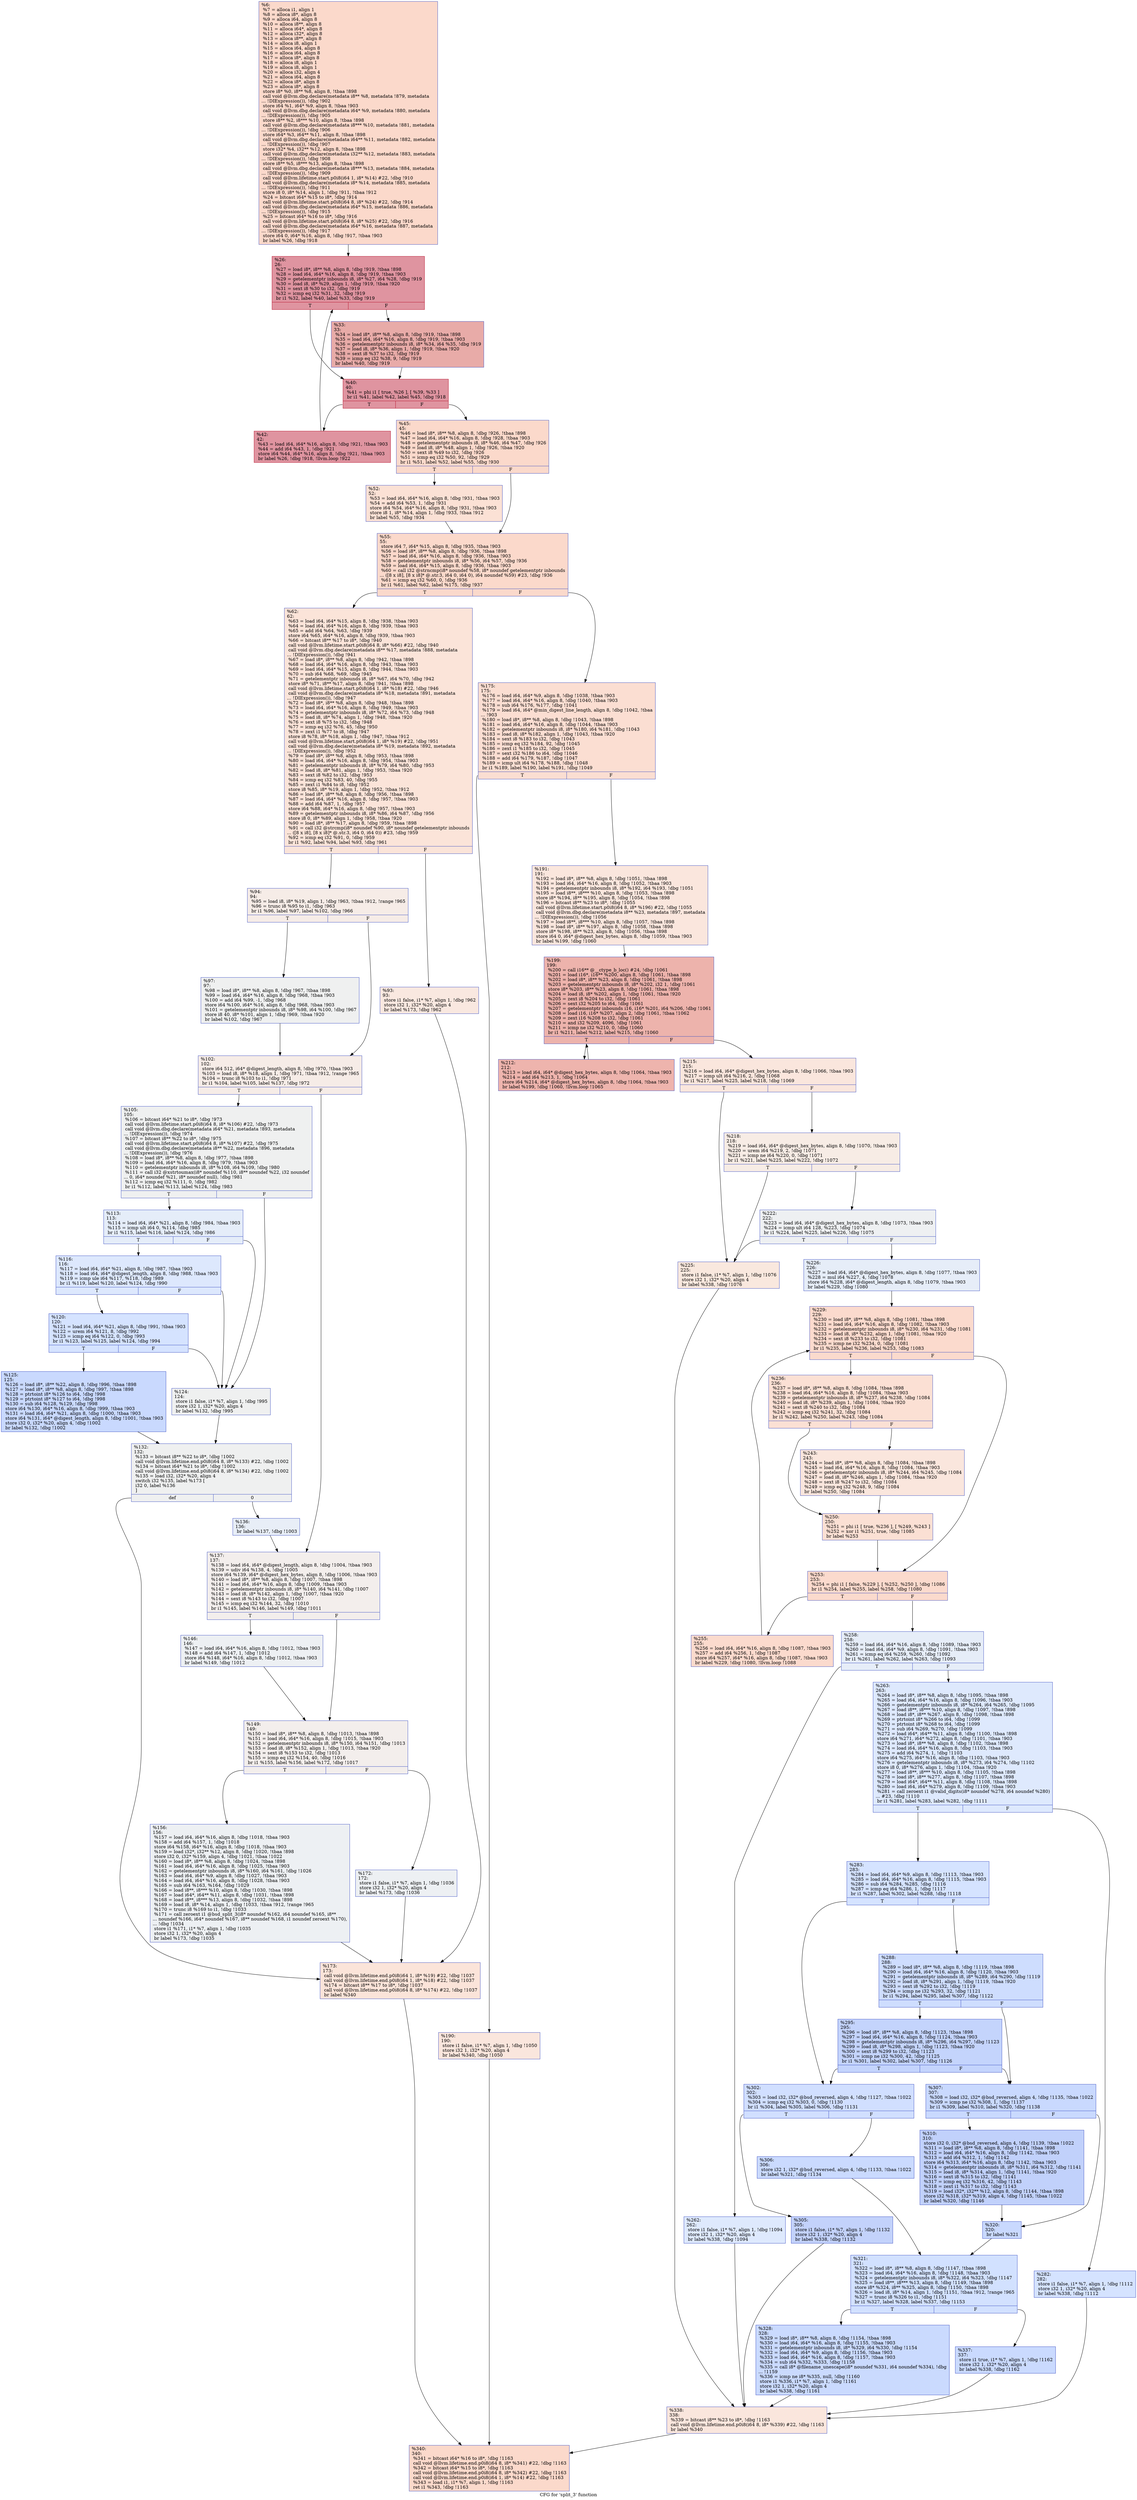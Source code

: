 digraph "CFG for 'split_3' function" {
	label="CFG for 'split_3' function";

	Node0x124ccd0 [shape=record,color="#3d50c3ff", style=filled, fillcolor="#f7a88970",label="{%6:\l  %7 = alloca i1, align 1\l  %8 = alloca i8*, align 8\l  %9 = alloca i64, align 8\l  %10 = alloca i8**, align 8\l  %11 = alloca i64*, align 8\l  %12 = alloca i32*, align 8\l  %13 = alloca i8**, align 8\l  %14 = alloca i8, align 1\l  %15 = alloca i64, align 8\l  %16 = alloca i64, align 8\l  %17 = alloca i8*, align 8\l  %18 = alloca i8, align 1\l  %19 = alloca i8, align 1\l  %20 = alloca i32, align 4\l  %21 = alloca i64, align 8\l  %22 = alloca i8*, align 8\l  %23 = alloca i8*, align 8\l  store i8* %0, i8** %8, align 8, !tbaa !898\l  call void @llvm.dbg.declare(metadata i8** %8, metadata !879, metadata\l... !DIExpression()), !dbg !902\l  store i64 %1, i64* %9, align 8, !tbaa !903\l  call void @llvm.dbg.declare(metadata i64* %9, metadata !880, metadata\l... !DIExpression()), !dbg !905\l  store i8** %2, i8*** %10, align 8, !tbaa !898\l  call void @llvm.dbg.declare(metadata i8*** %10, metadata !881, metadata\l... !DIExpression()), !dbg !906\l  store i64* %3, i64** %11, align 8, !tbaa !898\l  call void @llvm.dbg.declare(metadata i64** %11, metadata !882, metadata\l... !DIExpression()), !dbg !907\l  store i32* %4, i32** %12, align 8, !tbaa !898\l  call void @llvm.dbg.declare(metadata i32** %12, metadata !883, metadata\l... !DIExpression()), !dbg !908\l  store i8** %5, i8*** %13, align 8, !tbaa !898\l  call void @llvm.dbg.declare(metadata i8*** %13, metadata !884, metadata\l... !DIExpression()), !dbg !909\l  call void @llvm.lifetime.start.p0i8(i64 1, i8* %14) #22, !dbg !910\l  call void @llvm.dbg.declare(metadata i8* %14, metadata !885, metadata\l... !DIExpression()), !dbg !911\l  store i8 0, i8* %14, align 1, !dbg !911, !tbaa !912\l  %24 = bitcast i64* %15 to i8*, !dbg !914\l  call void @llvm.lifetime.start.p0i8(i64 8, i8* %24) #22, !dbg !914\l  call void @llvm.dbg.declare(metadata i64* %15, metadata !886, metadata\l... !DIExpression()), !dbg !915\l  %25 = bitcast i64* %16 to i8*, !dbg !916\l  call void @llvm.lifetime.start.p0i8(i64 8, i8* %25) #22, !dbg !916\l  call void @llvm.dbg.declare(metadata i64* %16, metadata !887, metadata\l... !DIExpression()), !dbg !917\l  store i64 0, i64* %16, align 8, !dbg !917, !tbaa !903\l  br label %26, !dbg !918\l}"];
	Node0x124ccd0 -> Node0x124cf50;
	Node0x124cf50 [shape=record,color="#b70d28ff", style=filled, fillcolor="#b70d2870",label="{%26:\l26:                                               \l  %27 = load i8*, i8** %8, align 8, !dbg !919, !tbaa !898\l  %28 = load i64, i64* %16, align 8, !dbg !919, !tbaa !903\l  %29 = getelementptr inbounds i8, i8* %27, i64 %28, !dbg !919\l  %30 = load i8, i8* %29, align 1, !dbg !919, !tbaa !920\l  %31 = sext i8 %30 to i32, !dbg !919\l  %32 = icmp eq i32 %31, 32, !dbg !919\l  br i1 %32, label %40, label %33, !dbg !919\l|{<s0>T|<s1>F}}"];
	Node0x124cf50:s0 -> Node0x124cff0;
	Node0x124cf50:s1 -> Node0x124cfa0;
	Node0x124cfa0 [shape=record,color="#3d50c3ff", style=filled, fillcolor="#cc403a70",label="{%33:\l33:                                               \l  %34 = load i8*, i8** %8, align 8, !dbg !919, !tbaa !898\l  %35 = load i64, i64* %16, align 8, !dbg !919, !tbaa !903\l  %36 = getelementptr inbounds i8, i8* %34, i64 %35, !dbg !919\l  %37 = load i8, i8* %36, align 1, !dbg !919, !tbaa !920\l  %38 = sext i8 %37 to i32, !dbg !919\l  %39 = icmp eq i32 %38, 9, !dbg !919\l  br label %40, !dbg !919\l}"];
	Node0x124cfa0 -> Node0x124cff0;
	Node0x124cff0 [shape=record,color="#b70d28ff", style=filled, fillcolor="#b70d2870",label="{%40:\l40:                                               \l  %41 = phi i1 [ true, %26 ], [ %39, %33 ]\l  br i1 %41, label %42, label %45, !dbg !918\l|{<s0>T|<s1>F}}"];
	Node0x124cff0:s0 -> Node0x124d040;
	Node0x124cff0:s1 -> Node0x124d090;
	Node0x124d040 [shape=record,color="#b70d28ff", style=filled, fillcolor="#b70d2870",label="{%42:\l42:                                               \l  %43 = load i64, i64* %16, align 8, !dbg !921, !tbaa !903\l  %44 = add i64 %43, 1, !dbg !921\l  store i64 %44, i64* %16, align 8, !dbg !921, !tbaa !903\l  br label %26, !dbg !918, !llvm.loop !922\l}"];
	Node0x124d040 -> Node0x124cf50;
	Node0x124d090 [shape=record,color="#3d50c3ff", style=filled, fillcolor="#f7a88970",label="{%45:\l45:                                               \l  %46 = load i8*, i8** %8, align 8, !dbg !926, !tbaa !898\l  %47 = load i64, i64* %16, align 8, !dbg !928, !tbaa !903\l  %48 = getelementptr inbounds i8, i8* %46, i64 %47, !dbg !926\l  %49 = load i8, i8* %48, align 1, !dbg !926, !tbaa !920\l  %50 = sext i8 %49 to i32, !dbg !926\l  %51 = icmp eq i32 %50, 92, !dbg !929\l  br i1 %51, label %52, label %55, !dbg !930\l|{<s0>T|<s1>F}}"];
	Node0x124d090:s0 -> Node0x124d0e0;
	Node0x124d090:s1 -> Node0x124d130;
	Node0x124d0e0 [shape=record,color="#3d50c3ff", style=filled, fillcolor="#f7bca170",label="{%52:\l52:                                               \l  %53 = load i64, i64* %16, align 8, !dbg !931, !tbaa !903\l  %54 = add i64 %53, 1, !dbg !931\l  store i64 %54, i64* %16, align 8, !dbg !931, !tbaa !903\l  store i8 1, i8* %14, align 1, !dbg !933, !tbaa !912\l  br label %55, !dbg !934\l}"];
	Node0x124d0e0 -> Node0x124d130;
	Node0x124d130 [shape=record,color="#3d50c3ff", style=filled, fillcolor="#f7a88970",label="{%55:\l55:                                               \l  store i64 7, i64* %15, align 8, !dbg !935, !tbaa !903\l  %56 = load i8*, i8** %8, align 8, !dbg !936, !tbaa !898\l  %57 = load i64, i64* %16, align 8, !dbg !936, !tbaa !903\l  %58 = getelementptr inbounds i8, i8* %56, i64 %57, !dbg !936\l  %59 = load i64, i64* %15, align 8, !dbg !936, !tbaa !903\l  %60 = call i32 @strncmp(i8* noundef %58, i8* noundef getelementptr inbounds\l... ([8 x i8], [8 x i8]* @.str.3, i64 0, i64 0), i64 noundef %59) #23, !dbg !936\l  %61 = icmp eq i32 %60, 0, !dbg !936\l  br i1 %61, label %62, label %175, !dbg !937\l|{<s0>T|<s1>F}}"];
	Node0x124d130:s0 -> Node0x124d180;
	Node0x124d130:s1 -> Node0x124d770;
	Node0x124d180 [shape=record,color="#3d50c3ff", style=filled, fillcolor="#f5c1a970",label="{%62:\l62:                                               \l  %63 = load i64, i64* %15, align 8, !dbg !938, !tbaa !903\l  %64 = load i64, i64* %16, align 8, !dbg !939, !tbaa !903\l  %65 = add i64 %64, %63, !dbg !939\l  store i64 %65, i64* %16, align 8, !dbg !939, !tbaa !903\l  %66 = bitcast i8** %17 to i8*, !dbg !940\l  call void @llvm.lifetime.start.p0i8(i64 8, i8* %66) #22, !dbg !940\l  call void @llvm.dbg.declare(metadata i8** %17, metadata !888, metadata\l... !DIExpression()), !dbg !941\l  %67 = load i8*, i8** %8, align 8, !dbg !942, !tbaa !898\l  %68 = load i64, i64* %16, align 8, !dbg !943, !tbaa !903\l  %69 = load i64, i64* %15, align 8, !dbg !944, !tbaa !903\l  %70 = sub i64 %68, %69, !dbg !945\l  %71 = getelementptr inbounds i8, i8* %67, i64 %70, !dbg !942\l  store i8* %71, i8** %17, align 8, !dbg !941, !tbaa !898\l  call void @llvm.lifetime.start.p0i8(i64 1, i8* %18) #22, !dbg !946\l  call void @llvm.dbg.declare(metadata i8* %18, metadata !891, metadata\l... !DIExpression()), !dbg !947\l  %72 = load i8*, i8** %8, align 8, !dbg !948, !tbaa !898\l  %73 = load i64, i64* %16, align 8, !dbg !949, !tbaa !903\l  %74 = getelementptr inbounds i8, i8* %72, i64 %73, !dbg !948\l  %75 = load i8, i8* %74, align 1, !dbg !948, !tbaa !920\l  %76 = sext i8 %75 to i32, !dbg !948\l  %77 = icmp eq i32 %76, 45, !dbg !950\l  %78 = zext i1 %77 to i8, !dbg !947\l  store i8 %78, i8* %18, align 1, !dbg !947, !tbaa !912\l  call void @llvm.lifetime.start.p0i8(i64 1, i8* %19) #22, !dbg !951\l  call void @llvm.dbg.declare(metadata i8* %19, metadata !892, metadata\l... !DIExpression()), !dbg !952\l  %79 = load i8*, i8** %8, align 8, !dbg !953, !tbaa !898\l  %80 = load i64, i64* %16, align 8, !dbg !954, !tbaa !903\l  %81 = getelementptr inbounds i8, i8* %79, i64 %80, !dbg !953\l  %82 = load i8, i8* %81, align 1, !dbg !953, !tbaa !920\l  %83 = sext i8 %82 to i32, !dbg !953\l  %84 = icmp eq i32 %83, 40, !dbg !955\l  %85 = zext i1 %84 to i8, !dbg !952\l  store i8 %85, i8* %19, align 1, !dbg !952, !tbaa !912\l  %86 = load i8*, i8** %8, align 8, !dbg !956, !tbaa !898\l  %87 = load i64, i64* %16, align 8, !dbg !957, !tbaa !903\l  %88 = add i64 %87, 1, !dbg !957\l  store i64 %88, i64* %16, align 8, !dbg !957, !tbaa !903\l  %89 = getelementptr inbounds i8, i8* %86, i64 %87, !dbg !956\l  store i8 0, i8* %89, align 1, !dbg !958, !tbaa !920\l  %90 = load i8*, i8** %17, align 8, !dbg !959, !tbaa !898\l  %91 = call i32 @strcmp(i8* noundef %90, i8* noundef getelementptr inbounds\l... ([8 x i8], [8 x i8]* @.str.3, i64 0, i64 0)) #23, !dbg !959\l  %92 = icmp eq i32 %91, 0, !dbg !959\l  br i1 %92, label %94, label %93, !dbg !961\l|{<s0>T|<s1>F}}"];
	Node0x124d180:s0 -> Node0x124d220;
	Node0x124d180:s1 -> Node0x124d1d0;
	Node0x124d1d0 [shape=record,color="#3d50c3ff", style=filled, fillcolor="#f1ccb870",label="{%93:\l93:                                               \l  store i1 false, i1* %7, align 1, !dbg !962\l  store i32 1, i32* %20, align 4\l  br label %173, !dbg !962\l}"];
	Node0x124d1d0 -> Node0x124d720;
	Node0x124d220 [shape=record,color="#3d50c3ff", style=filled, fillcolor="#ead5c970",label="{%94:\l94:                                               \l  %95 = load i8, i8* %19, align 1, !dbg !963, !tbaa !912, !range !965\l  %96 = trunc i8 %95 to i1, !dbg !963\l  br i1 %96, label %97, label %102, !dbg !966\l|{<s0>T|<s1>F}}"];
	Node0x124d220:s0 -> Node0x124d270;
	Node0x124d220:s1 -> Node0x124d2c0;
	Node0x124d270 [shape=record,color="#3d50c3ff", style=filled, fillcolor="#dbdcde70",label="{%97:\l97:                                               \l  %98 = load i8*, i8** %8, align 8, !dbg !967, !tbaa !898\l  %99 = load i64, i64* %16, align 8, !dbg !968, !tbaa !903\l  %100 = add i64 %99, -1, !dbg !968\l  store i64 %100, i64* %16, align 8, !dbg !968, !tbaa !903\l  %101 = getelementptr inbounds i8, i8* %98, i64 %100, !dbg !967\l  store i8 40, i8* %101, align 1, !dbg !969, !tbaa !920\l  br label %102, !dbg !967\l}"];
	Node0x124d270 -> Node0x124d2c0;
	Node0x124d2c0 [shape=record,color="#3d50c3ff", style=filled, fillcolor="#ead5c970",label="{%102:\l102:                                              \l  store i64 512, i64* @digest_length, align 8, !dbg !970, !tbaa !903\l  %103 = load i8, i8* %18, align 1, !dbg !971, !tbaa !912, !range !965\l  %104 = trunc i8 %103 to i1, !dbg !971\l  br i1 %104, label %105, label %137, !dbg !972\l|{<s0>T|<s1>F}}"];
	Node0x124d2c0:s0 -> Node0x124d310;
	Node0x124d2c0:s1 -> Node0x124d590;
	Node0x124d310 [shape=record,color="#3d50c3ff", style=filled, fillcolor="#dbdcde70",label="{%105:\l105:                                              \l  %106 = bitcast i64* %21 to i8*, !dbg !973\l  call void @llvm.lifetime.start.p0i8(i64 8, i8* %106) #22, !dbg !973\l  call void @llvm.dbg.declare(metadata i64* %21, metadata !893, metadata\l... !DIExpression()), !dbg !974\l  %107 = bitcast i8** %22 to i8*, !dbg !975\l  call void @llvm.lifetime.start.p0i8(i64 8, i8* %107) #22, !dbg !975\l  call void @llvm.dbg.declare(metadata i8** %22, metadata !896, metadata\l... !DIExpression()), !dbg !976\l  %108 = load i8*, i8** %8, align 8, !dbg !977, !tbaa !898\l  %109 = load i64, i64* %16, align 8, !dbg !979, !tbaa !903\l  %110 = getelementptr inbounds i8, i8* %108, i64 %109, !dbg !980\l  %111 = call i32 @xstrtoumax(i8* noundef %110, i8** noundef %22, i32 noundef\l... 0, i64* noundef %21, i8* noundef null), !dbg !981\l  %112 = icmp eq i32 %111, 0, !dbg !982\l  br i1 %112, label %113, label %124, !dbg !983\l|{<s0>T|<s1>F}}"];
	Node0x124d310:s0 -> Node0x124d360;
	Node0x124d310:s1 -> Node0x124d450;
	Node0x124d360 [shape=record,color="#3d50c3ff", style=filled, fillcolor="#c5d6f270",label="{%113:\l113:                                              \l  %114 = load i64, i64* %21, align 8, !dbg !984, !tbaa !903\l  %115 = icmp ult i64 0, %114, !dbg !985\l  br i1 %115, label %116, label %124, !dbg !986\l|{<s0>T|<s1>F}}"];
	Node0x124d360:s0 -> Node0x124d3b0;
	Node0x124d360:s1 -> Node0x124d450;
	Node0x124d3b0 [shape=record,color="#3d50c3ff", style=filled, fillcolor="#b2ccfb70",label="{%116:\l116:                                              \l  %117 = load i64, i64* %21, align 8, !dbg !987, !tbaa !903\l  %118 = load i64, i64* @digest_length, align 8, !dbg !988, !tbaa !903\l  %119 = icmp ule i64 %117, %118, !dbg !989\l  br i1 %119, label %120, label %124, !dbg !990\l|{<s0>T|<s1>F}}"];
	Node0x124d3b0:s0 -> Node0x124d400;
	Node0x124d3b0:s1 -> Node0x124d450;
	Node0x124d400 [shape=record,color="#3d50c3ff", style=filled, fillcolor="#a1c0ff70",label="{%120:\l120:                                              \l  %121 = load i64, i64* %21, align 8, !dbg !991, !tbaa !903\l  %122 = urem i64 %121, 8, !dbg !992\l  %123 = icmp eq i64 %122, 0, !dbg !993\l  br i1 %123, label %125, label %124, !dbg !994\l|{<s0>T|<s1>F}}"];
	Node0x124d400:s0 -> Node0x124d4a0;
	Node0x124d400:s1 -> Node0x124d450;
	Node0x124d450 [shape=record,color="#3d50c3ff", style=filled, fillcolor="#dbdcde70",label="{%124:\l124:                                              \l  store i1 false, i1* %7, align 1, !dbg !995\l  store i32 1, i32* %20, align 4\l  br label %132, !dbg !995\l}"];
	Node0x124d450 -> Node0x124d4f0;
	Node0x124d4a0 [shape=record,color="#3d50c3ff", style=filled, fillcolor="#85a8fc70",label="{%125:\l125:                                              \l  %126 = load i8*, i8** %22, align 8, !dbg !996, !tbaa !898\l  %127 = load i8*, i8** %8, align 8, !dbg !997, !tbaa !898\l  %128 = ptrtoint i8* %126 to i64, !dbg !998\l  %129 = ptrtoint i8* %127 to i64, !dbg !998\l  %130 = sub i64 %128, %129, !dbg !998\l  store i64 %130, i64* %16, align 8, !dbg !999, !tbaa !903\l  %131 = load i64, i64* %21, align 8, !dbg !1000, !tbaa !903\l  store i64 %131, i64* @digest_length, align 8, !dbg !1001, !tbaa !903\l  store i32 0, i32* %20, align 4, !dbg !1002\l  br label %132, !dbg !1002\l}"];
	Node0x124d4a0 -> Node0x124d4f0;
	Node0x124d4f0 [shape=record,color="#3d50c3ff", style=filled, fillcolor="#dbdcde70",label="{%132:\l132:                                              \l  %133 = bitcast i8** %22 to i8*, !dbg !1002\l  call void @llvm.lifetime.end.p0i8(i64 8, i8* %133) #22, !dbg !1002\l  %134 = bitcast i64* %21 to i8*, !dbg !1002\l  call void @llvm.lifetime.end.p0i8(i64 8, i8* %134) #22, !dbg !1002\l  %135 = load i32, i32* %20, align 4\l  switch i32 %135, label %173 [\l    i32 0, label %136\l  ]\l|{<s0>def|<s1>0}}"];
	Node0x124d4f0:s0 -> Node0x124d720;
	Node0x124d4f0:s1 -> Node0x124d540;
	Node0x124d540 [shape=record,color="#3d50c3ff", style=filled, fillcolor="#cbd8ee70",label="{%136:\l136:                                              \l  br label %137, !dbg !1003\l}"];
	Node0x124d540 -> Node0x124d590;
	Node0x124d590 [shape=record,color="#3d50c3ff", style=filled, fillcolor="#e3d9d370",label="{%137:\l137:                                              \l  %138 = load i64, i64* @digest_length, align 8, !dbg !1004, !tbaa !903\l  %139 = udiv i64 %138, 4, !dbg !1005\l  store i64 %139, i64* @digest_hex_bytes, align 8, !dbg !1006, !tbaa !903\l  %140 = load i8*, i8** %8, align 8, !dbg !1007, !tbaa !898\l  %141 = load i64, i64* %16, align 8, !dbg !1009, !tbaa !903\l  %142 = getelementptr inbounds i8, i8* %140, i64 %141, !dbg !1007\l  %143 = load i8, i8* %142, align 1, !dbg !1007, !tbaa !920\l  %144 = sext i8 %143 to i32, !dbg !1007\l  %145 = icmp eq i32 %144, 32, !dbg !1010\l  br i1 %145, label %146, label %149, !dbg !1011\l|{<s0>T|<s1>F}}"];
	Node0x124d590:s0 -> Node0x124d5e0;
	Node0x124d590:s1 -> Node0x124d630;
	Node0x124d5e0 [shape=record,color="#3d50c3ff", style=filled, fillcolor="#d6dce470",label="{%146:\l146:                                              \l  %147 = load i64, i64* %16, align 8, !dbg !1012, !tbaa !903\l  %148 = add i64 %147, 1, !dbg !1012\l  store i64 %148, i64* %16, align 8, !dbg !1012, !tbaa !903\l  br label %149, !dbg !1012\l}"];
	Node0x124d5e0 -> Node0x124d630;
	Node0x124d630 [shape=record,color="#3d50c3ff", style=filled, fillcolor="#e3d9d370",label="{%149:\l149:                                              \l  %150 = load i8*, i8** %8, align 8, !dbg !1013, !tbaa !898\l  %151 = load i64, i64* %16, align 8, !dbg !1015, !tbaa !903\l  %152 = getelementptr inbounds i8, i8* %150, i64 %151, !dbg !1013\l  %153 = load i8, i8* %152, align 1, !dbg !1013, !tbaa !920\l  %154 = sext i8 %153 to i32, !dbg !1013\l  %155 = icmp eq i32 %154, 40, !dbg !1016\l  br i1 %155, label %156, label %172, !dbg !1017\l|{<s0>T|<s1>F}}"];
	Node0x124d630:s0 -> Node0x124d680;
	Node0x124d630:s1 -> Node0x124d6d0;
	Node0x124d680 [shape=record,color="#3d50c3ff", style=filled, fillcolor="#d6dce470",label="{%156:\l156:                                              \l  %157 = load i64, i64* %16, align 8, !dbg !1018, !tbaa !903\l  %158 = add i64 %157, 1, !dbg !1018\l  store i64 %158, i64* %16, align 8, !dbg !1018, !tbaa !903\l  %159 = load i32*, i32** %12, align 8, !dbg !1020, !tbaa !898\l  store i32 0, i32* %159, align 4, !dbg !1021, !tbaa !1022\l  %160 = load i8*, i8** %8, align 8, !dbg !1024, !tbaa !898\l  %161 = load i64, i64* %16, align 8, !dbg !1025, !tbaa !903\l  %162 = getelementptr inbounds i8, i8* %160, i64 %161, !dbg !1026\l  %163 = load i64, i64* %9, align 8, !dbg !1027, !tbaa !903\l  %164 = load i64, i64* %16, align 8, !dbg !1028, !tbaa !903\l  %165 = sub i64 %163, %164, !dbg !1029\l  %166 = load i8**, i8*** %10, align 8, !dbg !1030, !tbaa !898\l  %167 = load i64*, i64** %11, align 8, !dbg !1031, !tbaa !898\l  %168 = load i8**, i8*** %13, align 8, !dbg !1032, !tbaa !898\l  %169 = load i8, i8* %14, align 1, !dbg !1033, !tbaa !912, !range !965\l  %170 = trunc i8 %169 to i1, !dbg !1033\l  %171 = call zeroext i1 @bsd_split_3(i8* noundef %162, i64 noundef %165, i8**\l... noundef %166, i64* noundef %167, i8** noundef %168, i1 noundef zeroext %170),\l... !dbg !1034\l  store i1 %171, i1* %7, align 1, !dbg !1035\l  store i32 1, i32* %20, align 4\l  br label %173, !dbg !1035\l}"];
	Node0x124d680 -> Node0x124d720;
	Node0x124d6d0 [shape=record,color="#3d50c3ff", style=filled, fillcolor="#d6dce470",label="{%172:\l172:                                              \l  store i1 false, i1* %7, align 1, !dbg !1036\l  store i32 1, i32* %20, align 4\l  br label %173, !dbg !1036\l}"];
	Node0x124d6d0 -> Node0x124d720;
	Node0x124d720 [shape=record,color="#3d50c3ff", style=filled, fillcolor="#f5c1a970",label="{%173:\l173:                                              \l  call void @llvm.lifetime.end.p0i8(i64 1, i8* %19) #22, !dbg !1037\l  call void @llvm.lifetime.end.p0i8(i64 1, i8* %18) #22, !dbg !1037\l  %174 = bitcast i8** %17 to i8*, !dbg !1037\l  call void @llvm.lifetime.end.p0i8(i64 8, i8* %174) #22, !dbg !1037\l  br label %340\l}"];
	Node0x124d720 -> Node0x124e1c0;
	Node0x124d770 [shape=record,color="#3d50c3ff", style=filled, fillcolor="#f7b59970",label="{%175:\l175:                                              \l  %176 = load i64, i64* %9, align 8, !dbg !1038, !tbaa !903\l  %177 = load i64, i64* %16, align 8, !dbg !1040, !tbaa !903\l  %178 = sub i64 %176, %177, !dbg !1041\l  %179 = load i64, i64* @min_digest_line_length, align 8, !dbg !1042, !tbaa\l... !903\l  %180 = load i8*, i8** %8, align 8, !dbg !1043, !tbaa !898\l  %181 = load i64, i64* %16, align 8, !dbg !1044, !tbaa !903\l  %182 = getelementptr inbounds i8, i8* %180, i64 %181, !dbg !1043\l  %183 = load i8, i8* %182, align 1, !dbg !1043, !tbaa !920\l  %184 = sext i8 %183 to i32, !dbg !1043\l  %185 = icmp eq i32 %184, 92, !dbg !1045\l  %186 = zext i1 %185 to i32, !dbg !1045\l  %187 = sext i32 %186 to i64, !dbg !1046\l  %188 = add i64 %179, %187, !dbg !1047\l  %189 = icmp ult i64 %178, %188, !dbg !1048\l  br i1 %189, label %190, label %191, !dbg !1049\l|{<s0>T|<s1>F}}"];
	Node0x124d770:s0 -> Node0x124d7c0;
	Node0x124d770:s1 -> Node0x124d810;
	Node0x124d7c0 [shape=record,color="#3d50c3ff", style=filled, fillcolor="#f3c7b170",label="{%190:\l190:                                              \l  store i1 false, i1* %7, align 1, !dbg !1050\l  store i32 1, i32* %20, align 4\l  br label %340, !dbg !1050\l}"];
	Node0x124d7c0 -> Node0x124e1c0;
	Node0x124d810 [shape=record,color="#3d50c3ff", style=filled, fillcolor="#f3c7b170",label="{%191:\l191:                                              \l  %192 = load i8*, i8** %8, align 8, !dbg !1051, !tbaa !898\l  %193 = load i64, i64* %16, align 8, !dbg !1052, !tbaa !903\l  %194 = getelementptr inbounds i8, i8* %192, i64 %193, !dbg !1051\l  %195 = load i8**, i8*** %10, align 8, !dbg !1053, !tbaa !898\l  store i8* %194, i8** %195, align 8, !dbg !1054, !tbaa !898\l  %196 = bitcast i8** %23 to i8*, !dbg !1055\l  call void @llvm.lifetime.start.p0i8(i64 8, i8* %196) #22, !dbg !1055\l  call void @llvm.dbg.declare(metadata i8** %23, metadata !897, metadata\l... !DIExpression()), !dbg !1056\l  %197 = load i8**, i8*** %10, align 8, !dbg !1057, !tbaa !898\l  %198 = load i8*, i8** %197, align 8, !dbg !1058, !tbaa !898\l  store i8* %198, i8** %23, align 8, !dbg !1056, !tbaa !898\l  store i64 0, i64* @digest_hex_bytes, align 8, !dbg !1059, !tbaa !903\l  br label %199, !dbg !1060\l}"];
	Node0x124d810 -> Node0x124d860;
	Node0x124d860 [shape=record,color="#3d50c3ff", style=filled, fillcolor="#d6524470",label="{%199:\l199:                                              \l  %200 = call i16** @__ctype_b_loc() #24, !dbg !1061\l  %201 = load i16*, i16** %200, align 8, !dbg !1061, !tbaa !898\l  %202 = load i8*, i8** %23, align 8, !dbg !1061, !tbaa !898\l  %203 = getelementptr inbounds i8, i8* %202, i32 1, !dbg !1061\l  store i8* %203, i8** %23, align 8, !dbg !1061, !tbaa !898\l  %204 = load i8, i8* %202, align 1, !dbg !1061, !tbaa !920\l  %205 = zext i8 %204 to i32, !dbg !1061\l  %206 = sext i32 %205 to i64, !dbg !1061\l  %207 = getelementptr inbounds i16, i16* %201, i64 %206, !dbg !1061\l  %208 = load i16, i16* %207, align 2, !dbg !1061, !tbaa !1062\l  %209 = zext i16 %208 to i32, !dbg !1061\l  %210 = and i32 %209, 4096, !dbg !1061\l  %211 = icmp ne i32 %210, 0, !dbg !1060\l  br i1 %211, label %212, label %215, !dbg !1060\l|{<s0>T|<s1>F}}"];
	Node0x124d860:s0 -> Node0x124d8b0;
	Node0x124d860:s1 -> Node0x124d900;
	Node0x124d8b0 [shape=record,color="#3d50c3ff", style=filled, fillcolor="#d8564670",label="{%212:\l212:                                              \l  %213 = load i64, i64* @digest_hex_bytes, align 8, !dbg !1064, !tbaa !903\l  %214 = add i64 %213, 1, !dbg !1064\l  store i64 %214, i64* @digest_hex_bytes, align 8, !dbg !1064, !tbaa !903\l  br label %199, !dbg !1060, !llvm.loop !1065\l}"];
	Node0x124d8b0 -> Node0x124d860;
	Node0x124d900 [shape=record,color="#3d50c3ff", style=filled, fillcolor="#f3c7b170",label="{%215:\l215:                                              \l  %216 = load i64, i64* @digest_hex_bytes, align 8, !dbg !1066, !tbaa !903\l  %217 = icmp ult i64 %216, 2, !dbg !1068\l  br i1 %217, label %225, label %218, !dbg !1069\l|{<s0>T|<s1>F}}"];
	Node0x124d900:s0 -> Node0x124d9f0;
	Node0x124d900:s1 -> Node0x124d950;
	Node0x124d950 [shape=record,color="#3d50c3ff", style=filled, fillcolor="#ecd3c570",label="{%218:\l218:                                              \l  %219 = load i64, i64* @digest_hex_bytes, align 8, !dbg !1070, !tbaa !903\l  %220 = urem i64 %219, 2, !dbg !1071\l  %221 = icmp ne i64 %220, 0, !dbg !1071\l  br i1 %221, label %225, label %222, !dbg !1072\l|{<s0>T|<s1>F}}"];
	Node0x124d950:s0 -> Node0x124d9f0;
	Node0x124d950:s1 -> Node0x124d9a0;
	Node0x124d9a0 [shape=record,color="#3d50c3ff", style=filled, fillcolor="#d9dce170",label="{%222:\l222:                                              \l  %223 = load i64, i64* @digest_hex_bytes, align 8, !dbg !1073, !tbaa !903\l  %224 = icmp ult i64 128, %223, !dbg !1074\l  br i1 %224, label %225, label %226, !dbg !1075\l|{<s0>T|<s1>F}}"];
	Node0x124d9a0:s0 -> Node0x124d9f0;
	Node0x124d9a0:s1 -> Node0x124da40;
	Node0x124d9f0 [shape=record,color="#3d50c3ff", style=filled, fillcolor="#f2cab570",label="{%225:\l225:                                              \l  store i1 false, i1* %7, align 1, !dbg !1076\l  store i32 1, i32* %20, align 4\l  br label %338, !dbg !1076\l}"];
	Node0x124d9f0 -> Node0x124e170;
	Node0x124da40 [shape=record,color="#3d50c3ff", style=filled, fillcolor="#c7d7f070",label="{%226:\l226:                                              \l  %227 = load i64, i64* @digest_hex_bytes, align 8, !dbg !1077, !tbaa !903\l  %228 = mul i64 %227, 4, !dbg !1078\l  store i64 %228, i64* @digest_length, align 8, !dbg !1079, !tbaa !903\l  br label %229, !dbg !1080\l}"];
	Node0x124da40 -> Node0x124da90;
	Node0x124da90 [shape=record,color="#3d50c3ff", style=filled, fillcolor="#f7ac8e70",label="{%229:\l229:                                              \l  %230 = load i8*, i8** %8, align 8, !dbg !1081, !tbaa !898\l  %231 = load i64, i64* %16, align 8, !dbg !1082, !tbaa !903\l  %232 = getelementptr inbounds i8, i8* %230, i64 %231, !dbg !1081\l  %233 = load i8, i8* %232, align 1, !dbg !1081, !tbaa !920\l  %234 = sext i8 %233 to i32, !dbg !1081\l  %235 = icmp ne i32 %234, 0, !dbg !1081\l  br i1 %235, label %236, label %253, !dbg !1083\l|{<s0>T|<s1>F}}"];
	Node0x124da90:s0 -> Node0x124dae0;
	Node0x124da90:s1 -> Node0x124dbd0;
	Node0x124dae0 [shape=record,color="#3d50c3ff", style=filled, fillcolor="#f7b99e70",label="{%236:\l236:                                              \l  %237 = load i8*, i8** %8, align 8, !dbg !1084, !tbaa !898\l  %238 = load i64, i64* %16, align 8, !dbg !1084, !tbaa !903\l  %239 = getelementptr inbounds i8, i8* %237, i64 %238, !dbg !1084\l  %240 = load i8, i8* %239, align 1, !dbg !1084, !tbaa !920\l  %241 = sext i8 %240 to i32, !dbg !1084\l  %242 = icmp eq i32 %241, 32, !dbg !1084\l  br i1 %242, label %250, label %243, !dbg !1084\l|{<s0>T|<s1>F}}"];
	Node0x124dae0:s0 -> Node0x124db80;
	Node0x124dae0:s1 -> Node0x124db30;
	Node0x124db30 [shape=record,color="#3d50c3ff", style=filled, fillcolor="#f3c7b170",label="{%243:\l243:                                              \l  %244 = load i8*, i8** %8, align 8, !dbg !1084, !tbaa !898\l  %245 = load i64, i64* %16, align 8, !dbg !1084, !tbaa !903\l  %246 = getelementptr inbounds i8, i8* %244, i64 %245, !dbg !1084\l  %247 = load i8, i8* %246, align 1, !dbg !1084, !tbaa !920\l  %248 = sext i8 %247 to i32, !dbg !1084\l  %249 = icmp eq i32 %248, 9, !dbg !1084\l  br label %250, !dbg !1084\l}"];
	Node0x124db30 -> Node0x124db80;
	Node0x124db80 [shape=record,color="#3d50c3ff", style=filled, fillcolor="#f7b99e70",label="{%250:\l250:                                              \l  %251 = phi i1 [ true, %236 ], [ %249, %243 ]\l  %252 = xor i1 %251, true, !dbg !1085\l  br label %253\l}"];
	Node0x124db80 -> Node0x124dbd0;
	Node0x124dbd0 [shape=record,color="#3d50c3ff", style=filled, fillcolor="#f7ac8e70",label="{%253:\l253:                                              \l  %254 = phi i1 [ false, %229 ], [ %252, %250 ], !dbg !1086\l  br i1 %254, label %255, label %258, !dbg !1080\l|{<s0>T|<s1>F}}"];
	Node0x124dbd0:s0 -> Node0x124dc20;
	Node0x124dbd0:s1 -> Node0x124dc70;
	Node0x124dc20 [shape=record,color="#3d50c3ff", style=filled, fillcolor="#f7ac8e70",label="{%255:\l255:                                              \l  %256 = load i64, i64* %16, align 8, !dbg !1087, !tbaa !903\l  %257 = add i64 %256, 1, !dbg !1087\l  store i64 %257, i64* %16, align 8, !dbg !1087, !tbaa !903\l  br label %229, !dbg !1080, !llvm.loop !1088\l}"];
	Node0x124dc20 -> Node0x124da90;
	Node0x124dc70 [shape=record,color="#3d50c3ff", style=filled, fillcolor="#c7d7f070",label="{%258:\l258:                                              \l  %259 = load i64, i64* %16, align 8, !dbg !1089, !tbaa !903\l  %260 = load i64, i64* %9, align 8, !dbg !1091, !tbaa !903\l  %261 = icmp eq i64 %259, %260, !dbg !1092\l  br i1 %261, label %262, label %263, !dbg !1093\l|{<s0>T|<s1>F}}"];
	Node0x124dc70:s0 -> Node0x124dcc0;
	Node0x124dc70:s1 -> Node0x124dd10;
	Node0x124dcc0 [shape=record,color="#3d50c3ff", style=filled, fillcolor="#b5cdfa70",label="{%262:\l262:                                              \l  store i1 false, i1* %7, align 1, !dbg !1094\l  store i32 1, i32* %20, align 4\l  br label %338, !dbg !1094\l}"];
	Node0x124dcc0 -> Node0x124e170;
	Node0x124dd10 [shape=record,color="#3d50c3ff", style=filled, fillcolor="#b5cdfa70",label="{%263:\l263:                                              \l  %264 = load i8*, i8** %8, align 8, !dbg !1095, !tbaa !898\l  %265 = load i64, i64* %16, align 8, !dbg !1096, !tbaa !903\l  %266 = getelementptr inbounds i8, i8* %264, i64 %265, !dbg !1095\l  %267 = load i8**, i8*** %10, align 8, !dbg !1097, !tbaa !898\l  %268 = load i8*, i8** %267, align 8, !dbg !1098, !tbaa !898\l  %269 = ptrtoint i8* %266 to i64, !dbg !1099\l  %270 = ptrtoint i8* %268 to i64, !dbg !1099\l  %271 = sub i64 %269, %270, !dbg !1099\l  %272 = load i64*, i64** %11, align 8, !dbg !1100, !tbaa !898\l  store i64 %271, i64* %272, align 8, !dbg !1101, !tbaa !903\l  %273 = load i8*, i8** %8, align 8, !dbg !1102, !tbaa !898\l  %274 = load i64, i64* %16, align 8, !dbg !1103, !tbaa !903\l  %275 = add i64 %274, 1, !dbg !1103\l  store i64 %275, i64* %16, align 8, !dbg !1103, !tbaa !903\l  %276 = getelementptr inbounds i8, i8* %273, i64 %274, !dbg !1102\l  store i8 0, i8* %276, align 1, !dbg !1104, !tbaa !920\l  %277 = load i8**, i8*** %10, align 8, !dbg !1105, !tbaa !898\l  %278 = load i8*, i8** %277, align 8, !dbg !1107, !tbaa !898\l  %279 = load i64*, i64** %11, align 8, !dbg !1108, !tbaa !898\l  %280 = load i64, i64* %279, align 8, !dbg !1109, !tbaa !903\l  %281 = call zeroext i1 @valid_digits(i8* noundef %278, i64 noundef %280)\l... #23, !dbg !1110\l  br i1 %281, label %283, label %282, !dbg !1111\l|{<s0>T|<s1>F}}"];
	Node0x124dd10:s0 -> Node0x124ddb0;
	Node0x124dd10:s1 -> Node0x124dd60;
	Node0x124dd60 [shape=record,color="#3d50c3ff", style=filled, fillcolor="#a1c0ff70",label="{%282:\l282:                                              \l  store i1 false, i1* %7, align 1, !dbg !1112\l  store i32 1, i32* %20, align 4\l  br label %338, !dbg !1112\l}"];
	Node0x124dd60 -> Node0x124e170;
	Node0x124ddb0 [shape=record,color="#3d50c3ff", style=filled, fillcolor="#a1c0ff70",label="{%283:\l283:                                              \l  %284 = load i64, i64* %9, align 8, !dbg !1113, !tbaa !903\l  %285 = load i64, i64* %16, align 8, !dbg !1115, !tbaa !903\l  %286 = sub i64 %284, %285, !dbg !1116\l  %287 = icmp eq i64 %286, 1, !dbg !1117\l  br i1 %287, label %302, label %288, !dbg !1118\l|{<s0>T|<s1>F}}"];
	Node0x124ddb0:s0 -> Node0x124dea0;
	Node0x124ddb0:s1 -> Node0x124de00;
	Node0x124de00 [shape=record,color="#3d50c3ff", style=filled, fillcolor="#8fb1fe70",label="{%288:\l288:                                              \l  %289 = load i8*, i8** %8, align 8, !dbg !1119, !tbaa !898\l  %290 = load i64, i64* %16, align 8, !dbg !1120, !tbaa !903\l  %291 = getelementptr inbounds i8, i8* %289, i64 %290, !dbg !1119\l  %292 = load i8, i8* %291, align 1, !dbg !1119, !tbaa !920\l  %293 = sext i8 %292 to i32, !dbg !1119\l  %294 = icmp ne i32 %293, 32, !dbg !1121\l  br i1 %294, label %295, label %307, !dbg !1122\l|{<s0>T|<s1>F}}"];
	Node0x124de00:s0 -> Node0x124de50;
	Node0x124de00:s1 -> Node0x124df90;
	Node0x124de50 [shape=record,color="#3d50c3ff", style=filled, fillcolor="#7a9df870",label="{%295:\l295:                                              \l  %296 = load i8*, i8** %8, align 8, !dbg !1123, !tbaa !898\l  %297 = load i64, i64* %16, align 8, !dbg !1124, !tbaa !903\l  %298 = getelementptr inbounds i8, i8* %296, i64 %297, !dbg !1123\l  %299 = load i8, i8* %298, align 1, !dbg !1123, !tbaa !920\l  %300 = sext i8 %299 to i32, !dbg !1123\l  %301 = icmp ne i32 %300, 42, !dbg !1125\l  br i1 %301, label %302, label %307, !dbg !1126\l|{<s0>T|<s1>F}}"];
	Node0x124de50:s0 -> Node0x124dea0;
	Node0x124de50:s1 -> Node0x124df90;
	Node0x124dea0 [shape=record,color="#3d50c3ff", style=filled, fillcolor="#96b7ff70",label="{%302:\l302:                                              \l  %303 = load i32, i32* @bsd_reversed, align 4, !dbg !1127, !tbaa !1022\l  %304 = icmp eq i32 %303, 0, !dbg !1130\l  br i1 %304, label %305, label %306, !dbg !1131\l|{<s0>T|<s1>F}}"];
	Node0x124dea0:s0 -> Node0x124def0;
	Node0x124dea0:s1 -> Node0x124df40;
	Node0x124def0 [shape=record,color="#3d50c3ff", style=filled, fillcolor="#779af770",label="{%305:\l305:                                              \l  store i1 false, i1* %7, align 1, !dbg !1132\l  store i32 1, i32* %20, align 4\l  br label %338, !dbg !1132\l}"];
	Node0x124def0 -> Node0x124e170;
	Node0x124df40 [shape=record,color="#3d50c3ff", style=filled, fillcolor="#88abfd70",label="{%306:\l306:                                              \l  store i32 1, i32* @bsd_reversed, align 4, !dbg !1133, !tbaa !1022\l  br label %321, !dbg !1134\l}"];
	Node0x124df40 -> Node0x124e080;
	Node0x124df90 [shape=record,color="#3d50c3ff", style=filled, fillcolor="#85a8fc70",label="{%307:\l307:                                              \l  %308 = load i32, i32* @bsd_reversed, align 4, !dbg !1135, !tbaa !1022\l  %309 = icmp ne i32 %308, 1, !dbg !1137\l  br i1 %309, label %310, label %320, !dbg !1138\l|{<s0>T|<s1>F}}"];
	Node0x124df90:s0 -> Node0x124dfe0;
	Node0x124df90:s1 -> Node0x124e030;
	Node0x124dfe0 [shape=record,color="#3d50c3ff", style=filled, fillcolor="#7396f570",label="{%310:\l310:                                              \l  store i32 0, i32* @bsd_reversed, align 4, !dbg !1139, !tbaa !1022\l  %311 = load i8*, i8** %8, align 8, !dbg !1141, !tbaa !898\l  %312 = load i64, i64* %16, align 8, !dbg !1142, !tbaa !903\l  %313 = add i64 %312, 1, !dbg !1142\l  store i64 %313, i64* %16, align 8, !dbg !1142, !tbaa !903\l  %314 = getelementptr inbounds i8, i8* %311, i64 %312, !dbg !1141\l  %315 = load i8, i8* %314, align 1, !dbg !1141, !tbaa !920\l  %316 = sext i8 %315 to i32, !dbg !1141\l  %317 = icmp eq i32 %316, 42, !dbg !1143\l  %318 = zext i1 %317 to i32, !dbg !1143\l  %319 = load i32*, i32** %12, align 8, !dbg !1144, !tbaa !898\l  store i32 %318, i32* %319, align 4, !dbg !1145, !tbaa !1022\l  br label %320, !dbg !1146\l}"];
	Node0x124dfe0 -> Node0x124e030;
	Node0x124e030 [shape=record,color="#3d50c3ff", style=filled, fillcolor="#85a8fc70",label="{%320:\l320:                                              \l  br label %321\l}"];
	Node0x124e030 -> Node0x124e080;
	Node0x124e080 [shape=record,color="#3d50c3ff", style=filled, fillcolor="#9abbff70",label="{%321:\l321:                                              \l  %322 = load i8*, i8** %8, align 8, !dbg !1147, !tbaa !898\l  %323 = load i64, i64* %16, align 8, !dbg !1148, !tbaa !903\l  %324 = getelementptr inbounds i8, i8* %322, i64 %323, !dbg !1147\l  %325 = load i8**, i8*** %13, align 8, !dbg !1149, !tbaa !898\l  store i8* %324, i8** %325, align 8, !dbg !1150, !tbaa !898\l  %326 = load i8, i8* %14, align 1, !dbg !1151, !tbaa !912, !range !965\l  %327 = trunc i8 %326 to i1, !dbg !1151\l  br i1 %327, label %328, label %337, !dbg !1153\l|{<s0>T|<s1>F}}"];
	Node0x124e080:s0 -> Node0x124e0d0;
	Node0x124e080:s1 -> Node0x124e120;
	Node0x124e0d0 [shape=record,color="#3d50c3ff", style=filled, fillcolor="#88abfd70",label="{%328:\l328:                                              \l  %329 = load i8*, i8** %8, align 8, !dbg !1154, !tbaa !898\l  %330 = load i64, i64* %16, align 8, !dbg !1155, !tbaa !903\l  %331 = getelementptr inbounds i8, i8* %329, i64 %330, !dbg !1154\l  %332 = load i64, i64* %9, align 8, !dbg !1156, !tbaa !903\l  %333 = load i64, i64* %16, align 8, !dbg !1157, !tbaa !903\l  %334 = sub i64 %332, %333, !dbg !1158\l  %335 = call i8* @filename_unescape(i8* noundef %331, i64 noundef %334), !dbg\l... !1159\l  %336 = icmp ne i8* %335, null, !dbg !1160\l  store i1 %336, i1* %7, align 1, !dbg !1161\l  store i32 1, i32* %20, align 4\l  br label %338, !dbg !1161\l}"];
	Node0x124e0d0 -> Node0x124e170;
	Node0x124e120 [shape=record,color="#3d50c3ff", style=filled, fillcolor="#88abfd70",label="{%337:\l337:                                              \l  store i1 true, i1* %7, align 1, !dbg !1162\l  store i32 1, i32* %20, align 4\l  br label %338, !dbg !1162\l}"];
	Node0x124e120 -> Node0x124e170;
	Node0x124e170 [shape=record,color="#3d50c3ff", style=filled, fillcolor="#f3c7b170",label="{%338:\l338:                                              \l  %339 = bitcast i8** %23 to i8*, !dbg !1163\l  call void @llvm.lifetime.end.p0i8(i64 8, i8* %339) #22, !dbg !1163\l  br label %340\l}"];
	Node0x124e170 -> Node0x124e1c0;
	Node0x124e1c0 [shape=record,color="#3d50c3ff", style=filled, fillcolor="#f7a88970",label="{%340:\l340:                                              \l  %341 = bitcast i64* %16 to i8*, !dbg !1163\l  call void @llvm.lifetime.end.p0i8(i64 8, i8* %341) #22, !dbg !1163\l  %342 = bitcast i64* %15 to i8*, !dbg !1163\l  call void @llvm.lifetime.end.p0i8(i64 8, i8* %342) #22, !dbg !1163\l  call void @llvm.lifetime.end.p0i8(i64 1, i8* %14) #22, !dbg !1163\l  %343 = load i1, i1* %7, align 1, !dbg !1163\l  ret i1 %343, !dbg !1163\l}"];
}

